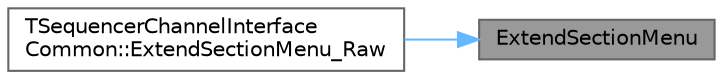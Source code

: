 digraph "ExtendSectionMenu"
{
 // INTERACTIVE_SVG=YES
 // LATEX_PDF_SIZE
  bgcolor="transparent";
  edge [fontname=Helvetica,fontsize=10,labelfontname=Helvetica,labelfontsize=10];
  node [fontname=Helvetica,fontsize=10,shape=box,height=0.2,width=0.4];
  rankdir="RL";
  Node1 [id="Node000001",label="ExtendSectionMenu",height=0.2,width=0.4,color="gray40", fillcolor="grey60", style="filled", fontcolor="black",tooltip="Context menu overrides."];
  Node1 -> Node2 [id="edge1_Node000001_Node000002",dir="back",color="steelblue1",style="solid",tooltip=" "];
  Node2 [id="Node000002",label="TSequencerChannelInterface\lCommon::ExtendSectionMenu_Raw",height=0.2,width=0.4,color="grey40", fillcolor="white", style="filled",URL="$da/dae/structTSequencerChannelInterfaceCommon.html#ab9b9a988dd76d45d79ae8afd12d850a2",tooltip="Extend the section context menu."];
}
